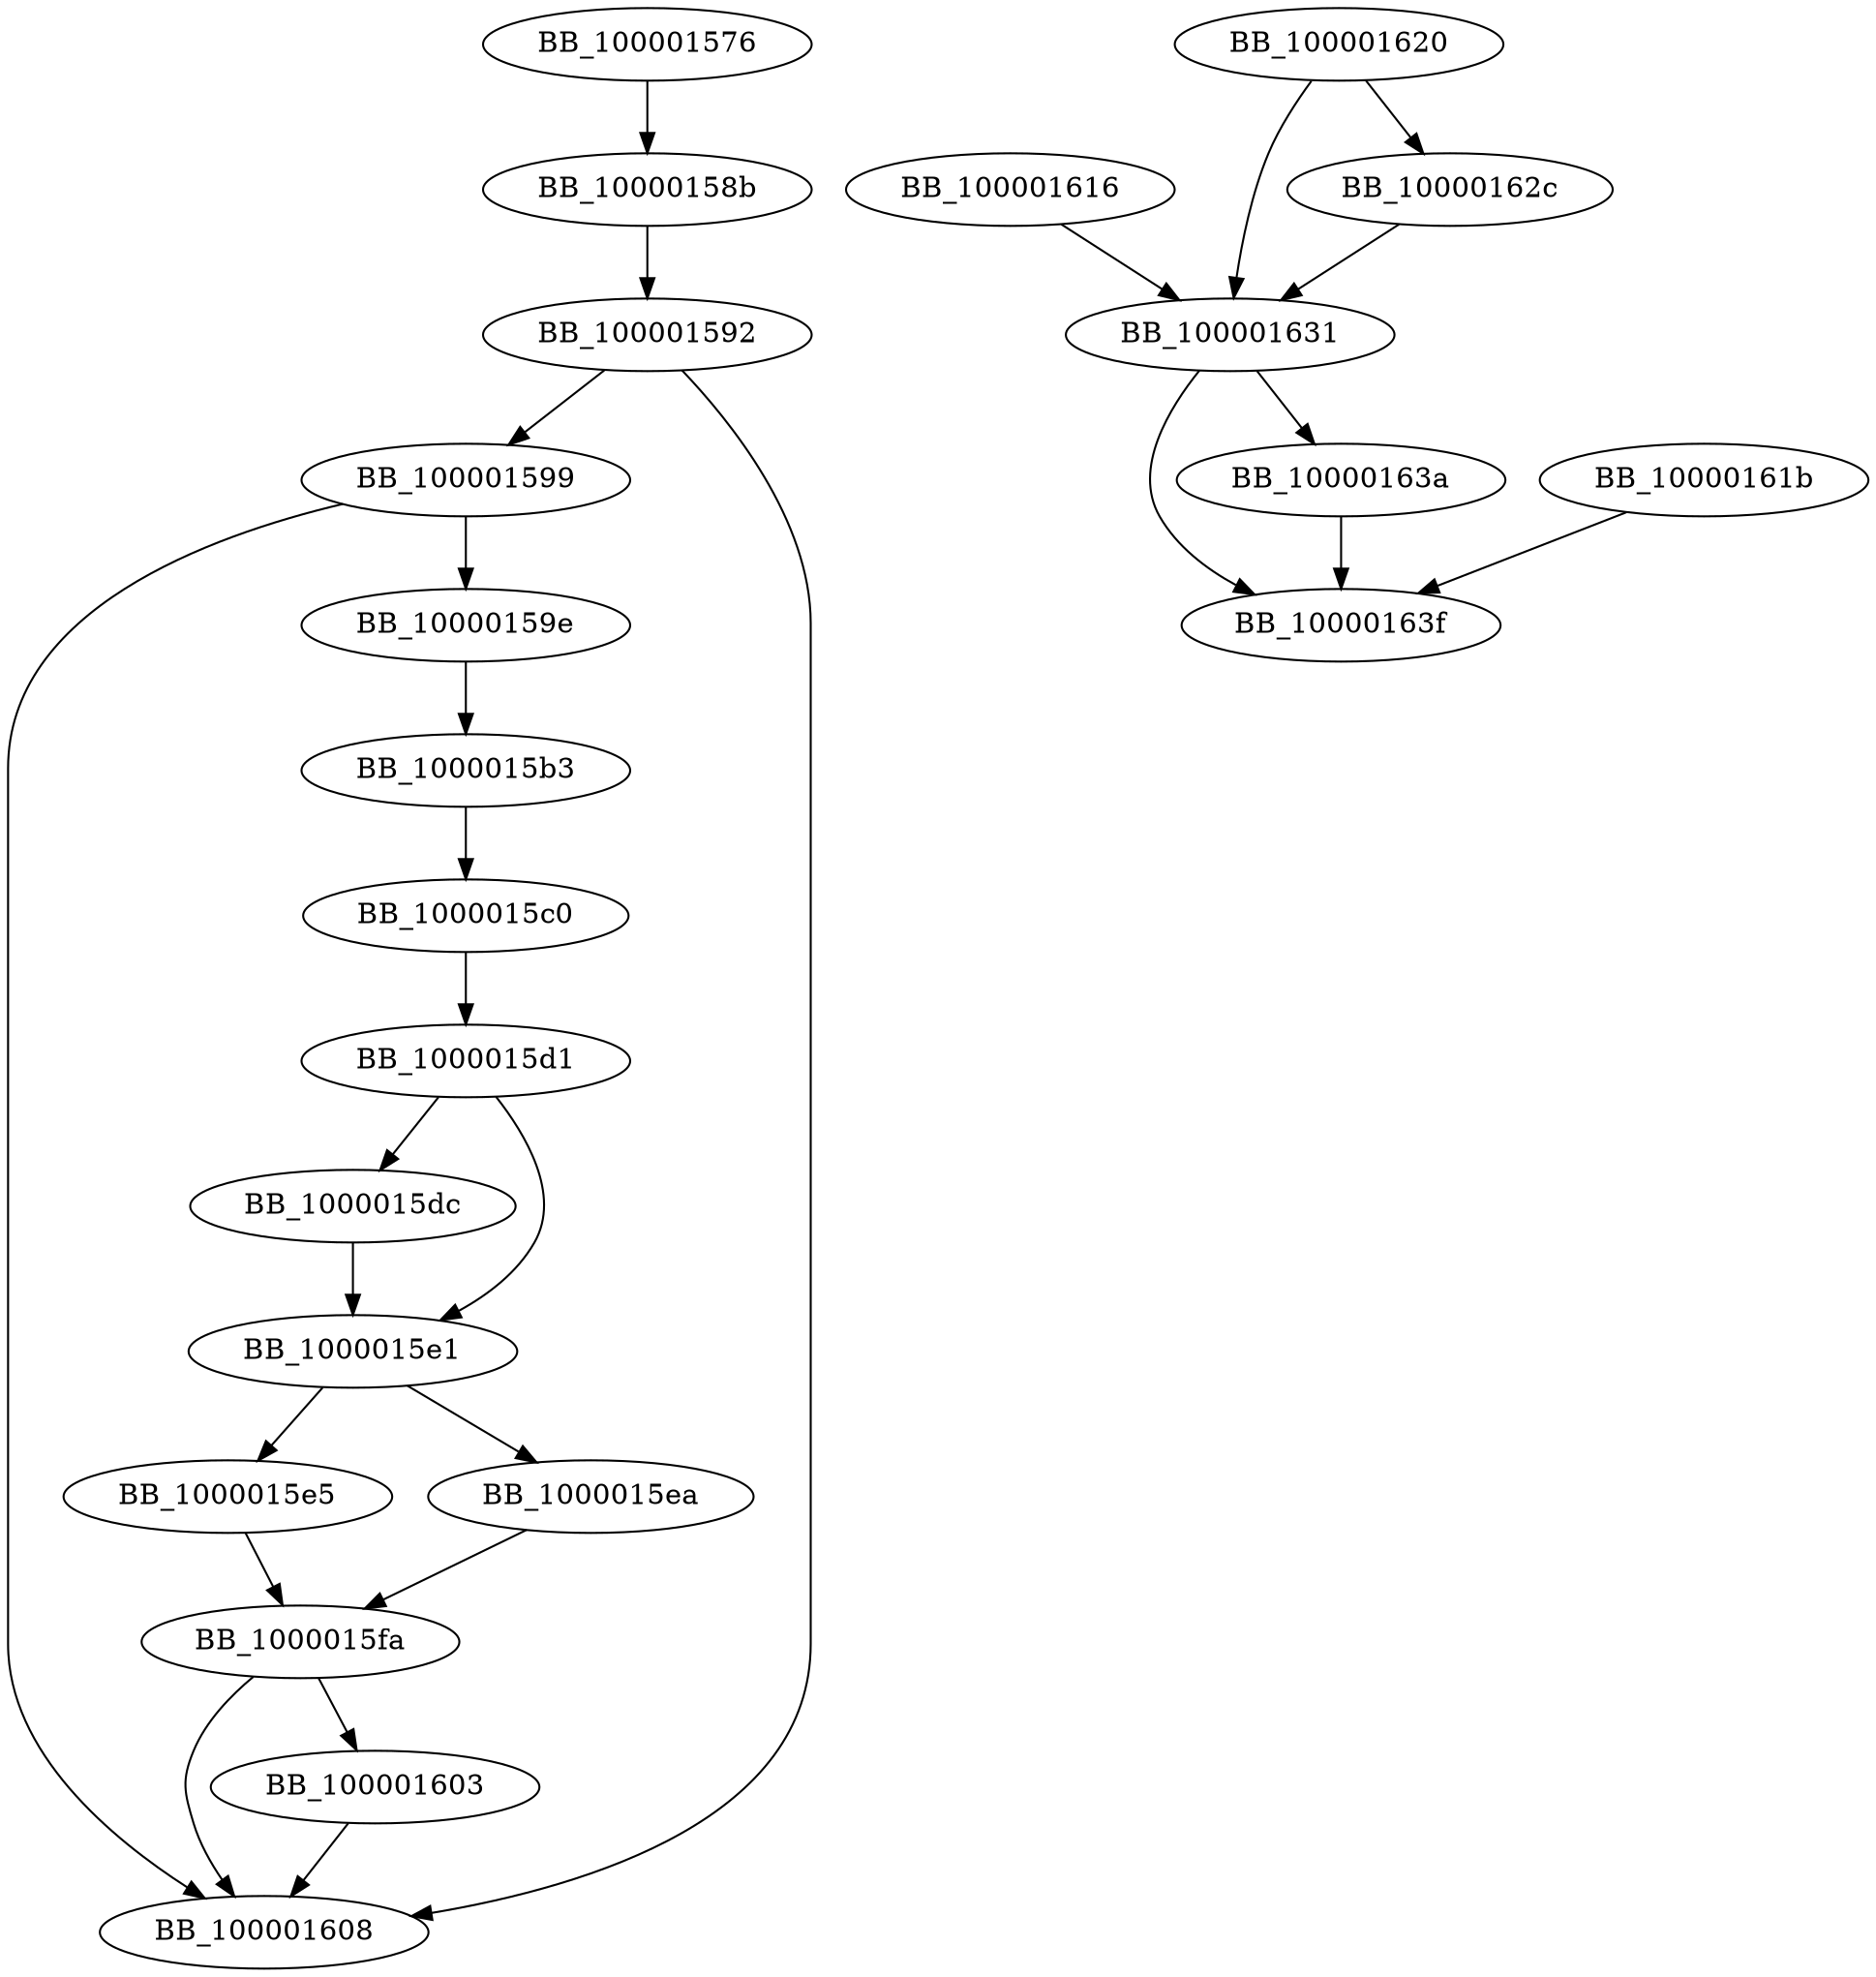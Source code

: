 DiGraph __ZN6Loader12attachLoaderEPc{
BB_100001576->BB_10000158b
BB_10000158b->BB_100001592
BB_100001592->BB_100001599
BB_100001592->BB_100001608
BB_100001599->BB_10000159e
BB_100001599->BB_100001608
BB_10000159e->BB_1000015b3
BB_1000015b3->BB_1000015c0
BB_1000015c0->BB_1000015d1
BB_1000015d1->BB_1000015dc
BB_1000015d1->BB_1000015e1
BB_1000015dc->BB_1000015e1
BB_1000015e1->BB_1000015e5
BB_1000015e1->BB_1000015ea
BB_1000015e5->BB_1000015fa
BB_1000015ea->BB_1000015fa
BB_1000015fa->BB_100001603
BB_1000015fa->BB_100001608
BB_100001603->BB_100001608
BB_100001616->BB_100001631
BB_10000161b->BB_10000163f
BB_100001620->BB_10000162c
BB_100001620->BB_100001631
BB_10000162c->BB_100001631
BB_100001631->BB_10000163a
BB_100001631->BB_10000163f
BB_10000163a->BB_10000163f
}
